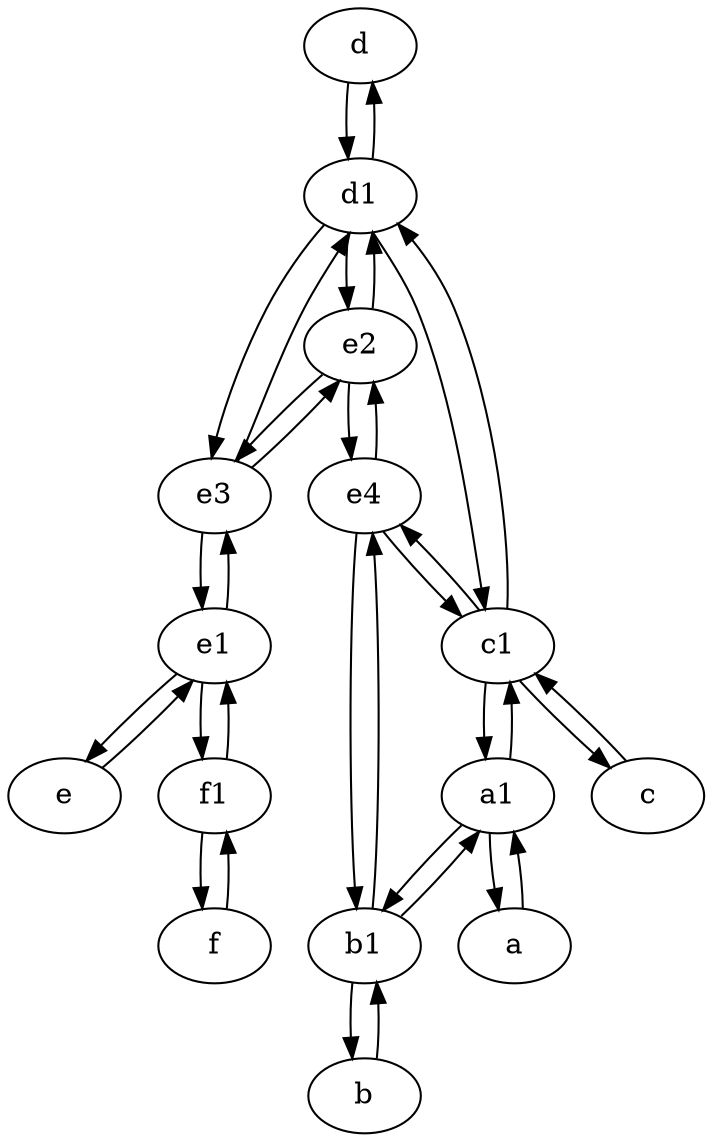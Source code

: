 digraph  {
	d [pos="20,30!"];
	b [pos="50,20!"];
	f1;
	e4;
	e1 [pos="25,45!"];
	f [pos="15,45!"];
	c [pos="20,10!"];
	d1 [pos="25,30!"];
	c1 [pos="30,15!"];
	e3;
	b1 [pos="45,20!"];
	a [pos="40,10!"];
	a1 [pos="40,15!"];
	e2;
	e [pos="30,50!"];
	d -> d1;
	c1 -> a1;
	e3 -> e2;
	f1 -> f;
	e2 -> d1;
	d1 -> d;
	e3 -> e1;
	e1 -> f1;
	c -> c1;
	c1 -> c;
	e -> e1;
	e1 -> e3;
	e2 -> e4;
	e2 -> e3;
	c1 -> d1;
	e1 -> e;
	d1 -> c1;
	a1 -> c1;
	b1 -> e4;
	b -> b1;
	e4 -> c1;
	b1 -> b;
	a1 -> a;
	a1 -> b1;
	f1 -> e1;
	d1 -> e2;
	a -> a1;
	e3 -> d1;
	c1 -> e4;
	d1 -> e3;
	e4 -> e2;
	b1 -> a1;
	e4 -> b1;
	f -> f1;

	}